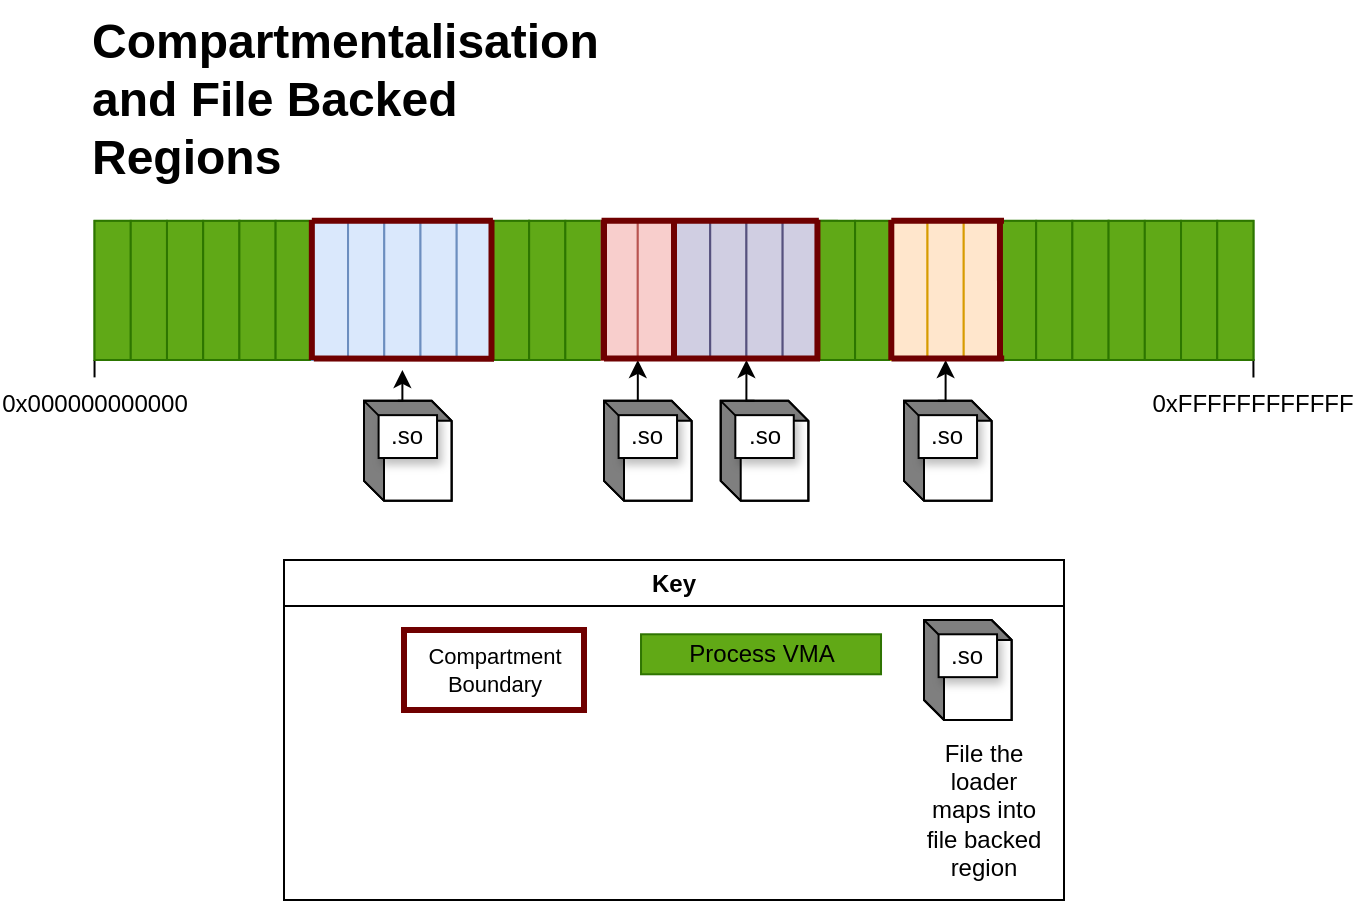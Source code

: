 <mxfile version="26.2.15">
  <diagram name="Page-1" id="o56g5Fyr8evUAqT_ZzkA">
    <mxGraphModel dx="1234" dy="917" grid="1" gridSize="10" guides="1" tooltips="1" connect="1" arrows="1" fold="1" page="1" pageScale="1" pageWidth="1169" pageHeight="827" math="0" shadow="0">
      <root>
        <mxCell id="0" />
        <mxCell id="1" parent="0" />
        <mxCell id="plOoAYpIa059WLNFDd3Z-107" value="" style="group;" parent="1" vertex="1" connectable="0">
          <mxGeometry x="90" y="220" width="670" height="140.43" as="geometry" />
        </mxCell>
        <mxCell id="plOoAYpIa059WLNFDd3Z-2" value="`" style="group;fillColor=#60a917;strokeColor=#2D7600;fontColor=#ffffff;container=0;" parent="plOoAYpIa059WLNFDd3Z-107" vertex="1" connectable="0">
          <mxGeometry x="45.27" y="0.43" width="72.432" height="69.565" as="geometry" />
        </mxCell>
        <mxCell id="plOoAYpIa059WLNFDd3Z-8" value="" style="group;fillColor=#60a917;strokeColor=#2D7600;fontColor=#ffffff;container=0;" parent="plOoAYpIa059WLNFDd3Z-107" vertex="1" connectable="0">
          <mxGeometry x="117.703" y="0.43" width="72.432" height="69.565" as="geometry" />
        </mxCell>
        <mxCell id="plOoAYpIa059WLNFDd3Z-13" value="" style="group;fillColor=#60a917;strokeColor=#2D7600;fontColor=#ffffff;container=0;" parent="plOoAYpIa059WLNFDd3Z-107" vertex="1" connectable="0">
          <mxGeometry x="190.135" y="0.43" width="72.432" height="69.565" as="geometry" />
        </mxCell>
        <mxCell id="plOoAYpIa059WLNFDd3Z-18" value="" style="group;fillColor=#60a917;strokeColor=#2D7600;fontColor=#ffffff;container=0;" parent="plOoAYpIa059WLNFDd3Z-107" vertex="1" connectable="0">
          <mxGeometry x="262.568" y="0.43" width="72.432" height="69.565" as="geometry" />
        </mxCell>
        <mxCell id="plOoAYpIa059WLNFDd3Z-23" value="" style="group;fillColor=#60a917;strokeColor=#2D7600;fontColor=#ffffff;container=0;" parent="plOoAYpIa059WLNFDd3Z-107" vertex="1" connectable="0">
          <mxGeometry x="335.0" y="0.43" width="81.486" height="69.565" as="geometry" />
        </mxCell>
        <mxCell id="plOoAYpIa059WLNFDd3Z-28" value="" style="group;fillColor=#60a917;strokeColor=#2D7600;fontColor=#ffffff;container=0;" parent="plOoAYpIa059WLNFDd3Z-107" vertex="1" connectable="0">
          <mxGeometry x="407.432" y="0.43" width="72.432" height="69.565" as="geometry" />
        </mxCell>
        <mxCell id="plOoAYpIa059WLNFDd3Z-33" value="" style="group;fillColor=#60a917;strokeColor=#2D7600;fontColor=#ffffff;container=0;" parent="plOoAYpIa059WLNFDd3Z-107" vertex="1" connectable="0">
          <mxGeometry x="479.865" y="0.43" width="72.432" height="69.565" as="geometry" />
        </mxCell>
        <mxCell id="plOoAYpIa059WLNFDd3Z-38" value="" style="group;fillColor=#60a917;strokeColor=#2D7600;fontColor=#ffffff;container=0;" parent="plOoAYpIa059WLNFDd3Z-107" vertex="1" connectable="0">
          <mxGeometry x="552.297" y="0.43" width="72.432" height="69.565" as="geometry" />
        </mxCell>
        <mxCell id="plOoAYpIa059WLNFDd3Z-43" value="0x000000000000" style="text;html=1;align=center;verticalAlign=middle;whiteSpace=wrap;rounded=0;container=0;" parent="plOoAYpIa059WLNFDd3Z-107" vertex="1">
          <mxGeometry y="78.691" width="90.541" height="26.087" as="geometry" />
        </mxCell>
        <mxCell id="plOoAYpIa059WLNFDd3Z-44" value="0xFFFFFFFFFFFF" style="text;html=1;align=center;verticalAlign=middle;whiteSpace=wrap;rounded=0;container=0;" parent="plOoAYpIa059WLNFDd3Z-107" vertex="1">
          <mxGeometry x="579.459" y="78.691" width="90.541" height="26.087" as="geometry" />
        </mxCell>
        <mxCell id="plOoAYpIa059WLNFDd3Z-50" style="edgeStyle=orthogonalEdgeStyle;rounded=0;orthogonalLoop=1;jettySize=auto;html=1;exitX=0.75;exitY=1;exitDx=0;exitDy=0;entryX=0.5;entryY=0;entryDx=0;entryDy=0;endArrow=none;startFill=0;" parent="plOoAYpIa059WLNFDd3Z-107" source="plOoAYpIa059WLNFDd3Z-42" target="plOoAYpIa059WLNFDd3Z-44" edge="1">
          <mxGeometry relative="1" as="geometry" />
        </mxCell>
        <mxCell id="plOoAYpIa059WLNFDd3Z-3" style="edgeStyle=orthogonalEdgeStyle;rounded=0;orthogonalLoop=1;jettySize=auto;html=1;exitX=0;exitY=1;exitDx=0;exitDy=0;strokeColor=default;endArrow=none;startFill=0;" parent="plOoAYpIa059WLNFDd3Z-107" source="plOoAYpIa059WLNFDd3Z-4" edge="1">
          <mxGeometry relative="1" as="geometry">
            <mxPoint x="45.27" y="78.691" as="targetPoint" />
          </mxGeometry>
        </mxCell>
        <mxCell id="plOoAYpIa059WLNFDd3Z-4" value="" style="rounded=0;whiteSpace=wrap;html=1;fillColor=#60a917;strokeColor=#2D7600;fontColor=#ffffff;container=0;" parent="plOoAYpIa059WLNFDd3Z-107" vertex="1">
          <mxGeometry x="45.27" y="0.43" width="18.108" height="69.565" as="geometry" />
        </mxCell>
        <mxCell id="plOoAYpIa059WLNFDd3Z-5" value="" style="rounded=0;whiteSpace=wrap;html=1;fillColor=#60a917;strokeColor=#2D7600;fontColor=#ffffff;container=0;" parent="plOoAYpIa059WLNFDd3Z-107" vertex="1">
          <mxGeometry x="63.378" y="0.43" width="18.108" height="69.565" as="geometry" />
        </mxCell>
        <mxCell id="plOoAYpIa059WLNFDd3Z-6" value="" style="rounded=0;whiteSpace=wrap;html=1;fillColor=#60a917;strokeColor=#2D7600;fontColor=#ffffff;container=0;" parent="plOoAYpIa059WLNFDd3Z-107" vertex="1">
          <mxGeometry x="81.486" y="0.43" width="18.108" height="69.565" as="geometry" />
        </mxCell>
        <mxCell id="plOoAYpIa059WLNFDd3Z-7" value="" style="rounded=0;whiteSpace=wrap;html=1;fillColor=#60a917;strokeColor=#2D7600;fontColor=#ffffff;container=0;" parent="plOoAYpIa059WLNFDd3Z-107" vertex="1">
          <mxGeometry x="99.595" y="0.43" width="18.108" height="69.565" as="geometry" />
        </mxCell>
        <mxCell id="plOoAYpIa059WLNFDd3Z-9" value="" style="rounded=0;whiteSpace=wrap;html=1;fillColor=#60a917;strokeColor=#2D7600;fontColor=#ffffff;container=0;" parent="plOoAYpIa059WLNFDd3Z-107" vertex="1">
          <mxGeometry x="117.703" y="0.43" width="18.108" height="69.565" as="geometry" />
        </mxCell>
        <mxCell id="plOoAYpIa059WLNFDd3Z-10" value="" style="rounded=0;whiteSpace=wrap;html=1;fillColor=#60a917;strokeColor=#2D7600;fontColor=#ffffff;container=0;" parent="plOoAYpIa059WLNFDd3Z-107" vertex="1">
          <mxGeometry x="135.811" y="0.43" width="18.108" height="69.565" as="geometry" />
        </mxCell>
        <mxCell id="plOoAYpIa059WLNFDd3Z-11" value="" style="rounded=0;whiteSpace=wrap;html=1;fillColor=#dae8fc;strokeColor=#6c8ebf;container=0;perimeterSpacing=5;" parent="plOoAYpIa059WLNFDd3Z-107" vertex="1">
          <mxGeometry x="153.919" y="0.43" width="18.108" height="69.565" as="geometry" />
        </mxCell>
        <mxCell id="plOoAYpIa059WLNFDd3Z-12" value="" style="rounded=0;whiteSpace=wrap;html=1;fillColor=#dae8fc;strokeColor=#6c8ebf;container=0;perimeterSpacing=5;" parent="plOoAYpIa059WLNFDd3Z-107" vertex="1">
          <mxGeometry x="172.027" y="0.43" width="18.108" height="69.565" as="geometry" />
        </mxCell>
        <mxCell id="plOoAYpIa059WLNFDd3Z-14" value="" style="rounded=0;whiteSpace=wrap;html=1;fillColor=#dae8fc;strokeColor=#6c8ebf;container=0;perimeterSpacing=5;" parent="plOoAYpIa059WLNFDd3Z-107" vertex="1">
          <mxGeometry x="190.135" y="0.43" width="18.108" height="69.565" as="geometry" />
        </mxCell>
        <mxCell id="plOoAYpIa059WLNFDd3Z-15" value="" style="rounded=0;whiteSpace=wrap;html=1;fillColor=#dae8fc;strokeColor=#6c8ebf;container=0;perimeterSpacing=5;" parent="plOoAYpIa059WLNFDd3Z-107" vertex="1">
          <mxGeometry x="208.243" y="0.43" width="18.108" height="69.565" as="geometry" />
        </mxCell>
        <mxCell id="plOoAYpIa059WLNFDd3Z-16" value="" style="rounded=0;whiteSpace=wrap;html=1;fillColor=#dae8fc;strokeColor=#6c8ebf;container=0;perimeterSpacing=5;" parent="plOoAYpIa059WLNFDd3Z-107" vertex="1">
          <mxGeometry x="226.351" y="0.43" width="18.108" height="69.565" as="geometry" />
        </mxCell>
        <mxCell id="plOoAYpIa059WLNFDd3Z-17" value="" style="rounded=0;whiteSpace=wrap;html=1;fillColor=#60a917;strokeColor=#2D7600;fontColor=#ffffff;container=0;" parent="plOoAYpIa059WLNFDd3Z-107" vertex="1">
          <mxGeometry x="244.459" y="0.43" width="18.108" height="69.565" as="geometry" />
        </mxCell>
        <mxCell id="plOoAYpIa059WLNFDd3Z-19" value="" style="rounded=0;whiteSpace=wrap;html=1;fillColor=#60a917;strokeColor=#2D7600;fontColor=#ffffff;container=0;" parent="plOoAYpIa059WLNFDd3Z-107" vertex="1">
          <mxGeometry x="262.568" y="0.43" width="18.108" height="69.565" as="geometry" />
        </mxCell>
        <mxCell id="plOoAYpIa059WLNFDd3Z-20" value="" style="rounded=0;whiteSpace=wrap;html=1;fillColor=#60a917;strokeColor=#2D7600;fontColor=#ffffff;container=0;" parent="plOoAYpIa059WLNFDd3Z-107" vertex="1">
          <mxGeometry x="280.676" y="0.43" width="18.108" height="69.565" as="geometry" />
        </mxCell>
        <mxCell id="plOoAYpIa059WLNFDd3Z-21" value="" style="rounded=0;whiteSpace=wrap;html=1;fillColor=#f8cecc;strokeColor=#b85450;container=0;" parent="plOoAYpIa059WLNFDd3Z-107" vertex="1">
          <mxGeometry x="298.784" y="0.43" width="18.108" height="69.565" as="geometry" />
        </mxCell>
        <mxCell id="plOoAYpIa059WLNFDd3Z-22" value="" style="rounded=0;whiteSpace=wrap;html=1;fillColor=#f8cecc;strokeColor=#b85450;container=0;" parent="plOoAYpIa059WLNFDd3Z-107" vertex="1">
          <mxGeometry x="316.892" y="0.43" width="18.108" height="69.565" as="geometry" />
        </mxCell>
        <mxCell id="plOoAYpIa059WLNFDd3Z-24" value="" style="rounded=0;whiteSpace=wrap;html=1;fillColor=#d0cee2;strokeColor=#56517e;container=0;" parent="plOoAYpIa059WLNFDd3Z-107" vertex="1">
          <mxGeometry x="335.0" y="0.43" width="18.108" height="69.565" as="geometry" />
        </mxCell>
        <mxCell id="plOoAYpIa059WLNFDd3Z-25" value="" style="rounded=0;whiteSpace=wrap;html=1;fillColor=#d0cee2;strokeColor=#56517e;container=0;" parent="plOoAYpIa059WLNFDd3Z-107" vertex="1">
          <mxGeometry x="353.108" y="0.43" width="18.108" height="69.565" as="geometry" />
        </mxCell>
        <mxCell id="plOoAYpIa059WLNFDd3Z-26" value="" style="rounded=0;whiteSpace=wrap;html=1;fillColor=#d0cee2;strokeColor=#56517e;container=0;" parent="plOoAYpIa059WLNFDd3Z-107" vertex="1">
          <mxGeometry x="371.216" y="0.43" width="18.108" height="69.565" as="geometry" />
        </mxCell>
        <mxCell id="plOoAYpIa059WLNFDd3Z-27" value="" style="rounded=0;whiteSpace=wrap;html=1;fillColor=#d0cee2;strokeColor=#56517e;container=0;" parent="plOoAYpIa059WLNFDd3Z-107" vertex="1">
          <mxGeometry x="389.324" y="0.43" width="18.108" height="69.565" as="geometry" />
        </mxCell>
        <mxCell id="plOoAYpIa059WLNFDd3Z-29" value="" style="rounded=0;whiteSpace=wrap;html=1;fillColor=#60a917;strokeColor=#2D7600;fontColor=#ffffff;container=0;" parent="plOoAYpIa059WLNFDd3Z-107" vertex="1">
          <mxGeometry x="407.432" y="0.43" width="18.108" height="69.565" as="geometry" />
        </mxCell>
        <mxCell id="plOoAYpIa059WLNFDd3Z-30" value="" style="rounded=0;whiteSpace=wrap;html=1;fillColor=#60a917;strokeColor=#2D7600;fontColor=#ffffff;container=0;" parent="plOoAYpIa059WLNFDd3Z-107" vertex="1">
          <mxGeometry x="425.541" y="0.43" width="18.108" height="69.565" as="geometry" />
        </mxCell>
        <mxCell id="plOoAYpIa059WLNFDd3Z-31" value="" style="rounded=0;whiteSpace=wrap;html=1;fillColor=#ffe6cc;strokeColor=#d79b00;container=0;" parent="plOoAYpIa059WLNFDd3Z-107" vertex="1">
          <mxGeometry x="443.649" y="0.43" width="18.108" height="69.565" as="geometry" />
        </mxCell>
        <mxCell id="plOoAYpIa059WLNFDd3Z-32" value="" style="rounded=0;whiteSpace=wrap;html=1;fillColor=#ffe6cc;strokeColor=#d79b00;container=0;" parent="plOoAYpIa059WLNFDd3Z-107" vertex="1">
          <mxGeometry x="461.757" y="0.43" width="18.108" height="69.565" as="geometry" />
        </mxCell>
        <mxCell id="plOoAYpIa059WLNFDd3Z-34" value="" style="rounded=0;whiteSpace=wrap;html=1;fillColor=#ffe6cc;strokeColor=#d79b00;container=0;" parent="plOoAYpIa059WLNFDd3Z-107" vertex="1">
          <mxGeometry x="479.865" y="0.43" width="18.108" height="69.565" as="geometry" />
        </mxCell>
        <mxCell id="plOoAYpIa059WLNFDd3Z-35" value="" style="rounded=0;whiteSpace=wrap;html=1;fillColor=#60a917;strokeColor=#2D7600;fontColor=#ffffff;container=0;" parent="plOoAYpIa059WLNFDd3Z-107" vertex="1">
          <mxGeometry x="497.973" y="0.43" width="18.108" height="69.565" as="geometry" />
        </mxCell>
        <mxCell id="plOoAYpIa059WLNFDd3Z-36" value="" style="rounded=0;whiteSpace=wrap;html=1;fillColor=#60a917;strokeColor=#2D7600;fontColor=#ffffff;container=0;" parent="plOoAYpIa059WLNFDd3Z-107" vertex="1">
          <mxGeometry x="516.081" y="0.43" width="18.108" height="69.565" as="geometry" />
        </mxCell>
        <mxCell id="plOoAYpIa059WLNFDd3Z-37" value="" style="rounded=0;whiteSpace=wrap;html=1;fillColor=#60a917;strokeColor=#2D7600;fontColor=#ffffff;container=0;" parent="plOoAYpIa059WLNFDd3Z-107" vertex="1">
          <mxGeometry x="534.189" y="0.43" width="18.108" height="69.565" as="geometry" />
        </mxCell>
        <mxCell id="plOoAYpIa059WLNFDd3Z-39" value="" style="rounded=0;whiteSpace=wrap;html=1;fillColor=#60a917;strokeColor=#2D7600;fontColor=#ffffff;container=0;" parent="plOoAYpIa059WLNFDd3Z-107" vertex="1">
          <mxGeometry x="552.297" y="0.43" width="18.108" height="69.565" as="geometry" />
        </mxCell>
        <mxCell id="plOoAYpIa059WLNFDd3Z-40" value="" style="rounded=0;whiteSpace=wrap;html=1;fillColor=#60a917;strokeColor=#2D7600;fontColor=#ffffff;container=0;" parent="plOoAYpIa059WLNFDd3Z-107" vertex="1">
          <mxGeometry x="570.405" y="0.43" width="18.108" height="69.565" as="geometry" />
        </mxCell>
        <mxCell id="plOoAYpIa059WLNFDd3Z-41" value="" style="rounded=0;whiteSpace=wrap;html=1;fillColor=#60a917;strokeColor=#2D7600;fontColor=#ffffff;container=0;" parent="plOoAYpIa059WLNFDd3Z-107" vertex="1">
          <mxGeometry x="588.514" y="0.43" width="18.108" height="69.565" as="geometry" />
        </mxCell>
        <mxCell id="plOoAYpIa059WLNFDd3Z-42" value="" style="rounded=0;whiteSpace=wrap;html=1;fillColor=#60a917;strokeColor=#2D7600;fontColor=#ffffff;container=0;" parent="plOoAYpIa059WLNFDd3Z-107" vertex="1">
          <mxGeometry x="606.622" y="0.43" width="18.108" height="69.565" as="geometry" />
        </mxCell>
        <mxCell id="plOoAYpIa059WLNFDd3Z-55" value="" style="group;" parent="plOoAYpIa059WLNFDd3Z-107" vertex="1" connectable="0">
          <mxGeometry x="358.36" y="90.43" width="43.83" height="50" as="geometry" />
        </mxCell>
        <mxCell id="plOoAYpIa059WLNFDd3Z-46" value="" style="html=1;dashed=0;whiteSpace=wrap;shape=mxgraph.dfd.externalEntity;container=0;" parent="plOoAYpIa059WLNFDd3Z-55" vertex="1">
          <mxGeometry width="43.83" height="50.0" as="geometry" />
        </mxCell>
        <mxCell id="plOoAYpIa059WLNFDd3Z-47" value=".so" style="html=1;dashed=0;whiteSpace=wrap;shadow=1;container=0;movable=1;resizable=1;rotatable=1;deletable=1;editable=1;locked=0;connectable=1;" parent="plOoAYpIa059WLNFDd3Z-55" vertex="1">
          <mxGeometry x="7.305" y="7.143" width="29.22" height="21.429" as="geometry" />
        </mxCell>
        <mxCell id="plOoAYpIa059WLNFDd3Z-56" value="" style="group;" parent="plOoAYpIa059WLNFDd3Z-107" vertex="1" connectable="0">
          <mxGeometry x="300" y="90.43" width="43.83" height="50" as="geometry" />
        </mxCell>
        <mxCell id="plOoAYpIa059WLNFDd3Z-57" value="" style="html=1;dashed=0;whiteSpace=wrap;shape=mxgraph.dfd.externalEntity;container=0;" parent="plOoAYpIa059WLNFDd3Z-56" vertex="1">
          <mxGeometry width="43.83" height="50.0" as="geometry" />
        </mxCell>
        <mxCell id="plOoAYpIa059WLNFDd3Z-58" value=".so" style="html=1;dashed=0;whiteSpace=wrap;shadow=1;container=0;movable=1;resizable=1;rotatable=1;deletable=1;editable=1;locked=0;connectable=1;" parent="plOoAYpIa059WLNFDd3Z-56" vertex="1">
          <mxGeometry x="7.305" y="7.143" width="29.22" height="21.429" as="geometry" />
        </mxCell>
        <mxCell id="plOoAYpIa059WLNFDd3Z-59" value="" style="group;" parent="plOoAYpIa059WLNFDd3Z-107" vertex="1" connectable="0">
          <mxGeometry x="450" y="90.43" width="43.83" height="50" as="geometry" />
        </mxCell>
        <mxCell id="plOoAYpIa059WLNFDd3Z-60" value="" style="html=1;dashed=0;whiteSpace=wrap;shape=mxgraph.dfd.externalEntity;container=0;" parent="plOoAYpIa059WLNFDd3Z-59" vertex="1">
          <mxGeometry width="43.83" height="50.0" as="geometry" />
        </mxCell>
        <mxCell id="plOoAYpIa059WLNFDd3Z-61" value=".so" style="html=1;dashed=0;whiteSpace=wrap;shadow=1;container=0;movable=1;resizable=1;rotatable=1;deletable=1;editable=1;locked=0;connectable=1;" parent="plOoAYpIa059WLNFDd3Z-59" vertex="1">
          <mxGeometry x="7.305" y="7.143" width="29.22" height="21.429" as="geometry" />
        </mxCell>
        <mxCell id="plOoAYpIa059WLNFDd3Z-62" value="" style="group;" parent="plOoAYpIa059WLNFDd3Z-107" vertex="1" connectable="0">
          <mxGeometry x="180" y="90.43" width="43.83" height="50" as="geometry" />
        </mxCell>
        <mxCell id="plOoAYpIa059WLNFDd3Z-63" value="" style="html=1;dashed=0;whiteSpace=wrap;shape=mxgraph.dfd.externalEntity;container=0;" parent="plOoAYpIa059WLNFDd3Z-62" vertex="1">
          <mxGeometry width="43.83" height="50.0" as="geometry" />
        </mxCell>
        <mxCell id="plOoAYpIa059WLNFDd3Z-64" value=".so" style="html=1;dashed=0;whiteSpace=wrap;shadow=1;container=0;movable=1;resizable=1;rotatable=1;deletable=1;editable=1;locked=0;connectable=1;" parent="plOoAYpIa059WLNFDd3Z-62" vertex="1">
          <mxGeometry x="7.305" y="7.143" width="29.22" height="21.429" as="geometry" />
        </mxCell>
        <mxCell id="plOoAYpIa059WLNFDd3Z-75" style="edgeStyle=orthogonalEdgeStyle;rounded=0;orthogonalLoop=1;jettySize=auto;html=1;exitX=0;exitY=0;exitDx=16.915;exitDy=0;exitPerimeter=0;entryX=0.5;entryY=1;entryDx=0;entryDy=0;" parent="plOoAYpIa059WLNFDd3Z-107" source="plOoAYpIa059WLNFDd3Z-63" target="plOoAYpIa059WLNFDd3Z-14" edge="1">
          <mxGeometry relative="1" as="geometry" />
        </mxCell>
        <mxCell id="plOoAYpIa059WLNFDd3Z-76" style="edgeStyle=orthogonalEdgeStyle;rounded=0;orthogonalLoop=1;jettySize=auto;html=1;exitX=0;exitY=0;exitDx=16.915;exitDy=0;exitPerimeter=0;entryX=0;entryY=1;entryDx=0;entryDy=0;" parent="plOoAYpIa059WLNFDd3Z-107" source="plOoAYpIa059WLNFDd3Z-57" target="plOoAYpIa059WLNFDd3Z-22" edge="1">
          <mxGeometry relative="1" as="geometry" />
        </mxCell>
        <mxCell id="plOoAYpIa059WLNFDd3Z-77" style="edgeStyle=orthogonalEdgeStyle;rounded=0;orthogonalLoop=1;jettySize=auto;html=1;exitX=0;exitY=0;exitDx=16.915;exitDy=0;exitPerimeter=0;entryX=0;entryY=1;entryDx=0;entryDy=0;" parent="plOoAYpIa059WLNFDd3Z-107" source="plOoAYpIa059WLNFDd3Z-46" target="plOoAYpIa059WLNFDd3Z-26" edge="1">
          <mxGeometry relative="1" as="geometry" />
        </mxCell>
        <mxCell id="plOoAYpIa059WLNFDd3Z-78" style="edgeStyle=orthogonalEdgeStyle;rounded=0;orthogonalLoop=1;jettySize=auto;html=1;exitX=0;exitY=0;exitDx=16.915;exitDy=0;exitPerimeter=0;entryX=0.5;entryY=1;entryDx=0;entryDy=0;" parent="plOoAYpIa059WLNFDd3Z-107" source="plOoAYpIa059WLNFDd3Z-60" target="plOoAYpIa059WLNFDd3Z-32" edge="1">
          <mxGeometry relative="1" as="geometry" />
        </mxCell>
        <mxCell id="plOoAYpIa059WLNFDd3Z-79" value="" style="html=1;rounded=0;fillColor=#a20025;strokeColor=#6F0000;strokeWidth=3;endArrow=none;startFill=0;entryX=0;entryY=0;entryDx=0;entryDy=0;exitX=1;exitY=0;exitDx=0;exitDy=0;" parent="plOoAYpIa059WLNFDd3Z-107" source="plOoAYpIa059WLNFDd3Z-10" target="plOoAYpIa059WLNFDd3Z-17" edge="1">
          <mxGeometry width="100" relative="1" as="geometry">
            <mxPoint x="160" y="0.43" as="sourcePoint" />
            <mxPoint x="240" y="-0.57" as="targetPoint" />
          </mxGeometry>
        </mxCell>
        <mxCell id="plOoAYpIa059WLNFDd3Z-80" value="" style="html=1;rounded=0;fillColor=#a20025;strokeColor=#6F0000;strokeWidth=3;endArrow=none;startFill=0;exitX=1;exitY=0;exitDx=0;exitDy=0;" parent="plOoAYpIa059WLNFDd3Z-107" edge="1">
          <mxGeometry width="100" relative="1" as="geometry">
            <mxPoint x="154.92" y="69.28" as="sourcePoint" />
            <mxPoint x="245" y="69.43" as="targetPoint" />
          </mxGeometry>
        </mxCell>
        <mxCell id="plOoAYpIa059WLNFDd3Z-81" value="" style="html=1;rounded=0;fillColor=#a20025;strokeColor=#6F0000;strokeWidth=3;endArrow=none;startFill=0;entryX=1;entryY=0;entryDx=0;entryDy=0;exitX=0;exitY=0;exitDx=0;exitDy=0;" parent="plOoAYpIa059WLNFDd3Z-107" source="plOoAYpIa059WLNFDd3Z-21" target="plOoAYpIa059WLNFDd3Z-27" edge="1">
          <mxGeometry width="100" relative="1" as="geometry">
            <mxPoint x="298.78" y="0.43" as="sourcePoint" />
            <mxPoint x="388.78" y="0.43" as="targetPoint" />
          </mxGeometry>
        </mxCell>
        <mxCell id="plOoAYpIa059WLNFDd3Z-83" value="" style="html=1;rounded=0;fillColor=#a20025;strokeColor=#6F0000;strokeWidth=3;endArrow=none;startFill=0;entryX=1;entryY=0;entryDx=0;entryDy=0;exitX=0;exitY=0;exitDx=0;exitDy=0;" parent="plOoAYpIa059WLNFDd3Z-107" edge="1">
          <mxGeometry width="100" relative="1" as="geometry">
            <mxPoint x="300" y="69.28" as="sourcePoint" />
            <mxPoint x="408" y="69.28" as="targetPoint" />
          </mxGeometry>
        </mxCell>
        <mxCell id="plOoAYpIa059WLNFDd3Z-84" value="" style="html=1;rounded=0;fillColor=#a20025;strokeColor=#6F0000;strokeWidth=3;endArrow=none;startFill=0;exitX=0;exitY=0;exitDx=0;exitDy=0;" parent="plOoAYpIa059WLNFDd3Z-107" edge="1">
          <mxGeometry width="100" relative="1" as="geometry">
            <mxPoint x="443.65" y="0.43" as="sourcePoint" />
            <mxPoint x="500" y="0.43" as="targetPoint" />
          </mxGeometry>
        </mxCell>
        <mxCell id="plOoAYpIa059WLNFDd3Z-85" value="" style="html=1;rounded=0;fillColor=#a20025;strokeColor=#6F0000;strokeWidth=3;endArrow=none;startFill=0;exitX=0;exitY=0;exitDx=0;exitDy=0;" parent="plOoAYpIa059WLNFDd3Z-107" edge="1">
          <mxGeometry width="100" relative="1" as="geometry">
            <mxPoint x="443.74" y="69.28" as="sourcePoint" />
            <mxPoint x="500.09" y="69.28" as="targetPoint" />
          </mxGeometry>
        </mxCell>
        <mxCell id="plOoAYpIa059WLNFDd3Z-86" value="" style="html=1;rounded=0;fillColor=#a20025;strokeColor=#6F0000;strokeWidth=3;endArrow=none;startFill=0;entryX=0;entryY=0;entryDx=0;entryDy=0;" parent="plOoAYpIa059WLNFDd3Z-107" target="plOoAYpIa059WLNFDd3Z-35" edge="1">
          <mxGeometry width="100" relative="1" as="geometry">
            <mxPoint x="498" y="70.43" as="sourcePoint" />
            <mxPoint x="520" y="20.43" as="targetPoint" />
          </mxGeometry>
        </mxCell>
        <mxCell id="plOoAYpIa059WLNFDd3Z-87" value="" style="html=1;rounded=0;fillColor=#a20025;strokeColor=#6F0000;strokeWidth=3;endArrow=none;startFill=0;entryX=0;entryY=0;entryDx=0;entryDy=0;" parent="plOoAYpIa059WLNFDd3Z-107" edge="1">
          <mxGeometry width="100" relative="1" as="geometry">
            <mxPoint x="443.65" y="70" as="sourcePoint" />
            <mxPoint x="443.65" as="targetPoint" />
          </mxGeometry>
        </mxCell>
        <mxCell id="plOoAYpIa059WLNFDd3Z-88" value="" style="html=1;rounded=0;fillColor=#a20025;strokeColor=#6F0000;strokeWidth=3;endArrow=none;startFill=0;entryX=0;entryY=0;entryDx=0;entryDy=0;" parent="plOoAYpIa059WLNFDd3Z-107" edge="1">
          <mxGeometry width="100" relative="1" as="geometry">
            <mxPoint x="406.72" y="70" as="sourcePoint" />
            <mxPoint x="406.72" as="targetPoint" />
          </mxGeometry>
        </mxCell>
        <mxCell id="plOoAYpIa059WLNFDd3Z-89" value="" style="html=1;rounded=0;fillColor=#a20025;strokeColor=#6F0000;strokeWidth=3;endArrow=none;startFill=0;entryX=0;entryY=0;entryDx=0;entryDy=0;" parent="plOoAYpIa059WLNFDd3Z-107" edge="1">
          <mxGeometry width="100" relative="1" as="geometry">
            <mxPoint x="300" y="70" as="sourcePoint" />
            <mxPoint x="300" as="targetPoint" />
          </mxGeometry>
        </mxCell>
        <mxCell id="plOoAYpIa059WLNFDd3Z-90" value="" style="html=1;rounded=0;fillColor=#a20025;strokeColor=#6F0000;strokeWidth=3;endArrow=none;startFill=0;entryX=0;entryY=0;entryDx=0;entryDy=0;" parent="plOoAYpIa059WLNFDd3Z-107" edge="1">
          <mxGeometry width="100" relative="1" as="geometry">
            <mxPoint x="335" y="70.43" as="sourcePoint" />
            <mxPoint x="335" y="0.43" as="targetPoint" />
          </mxGeometry>
        </mxCell>
        <mxCell id="plOoAYpIa059WLNFDd3Z-91" value="" style="html=1;rounded=0;fillColor=#a20025;strokeColor=#6F0000;strokeWidth=3;endArrow=none;startFill=0;entryX=0;entryY=0;entryDx=0;entryDy=0;" parent="plOoAYpIa059WLNFDd3Z-107" edge="1">
          <mxGeometry width="100" relative="1" as="geometry">
            <mxPoint x="243.75" y="70" as="sourcePoint" />
            <mxPoint x="243.75" as="targetPoint" />
          </mxGeometry>
        </mxCell>
        <mxCell id="plOoAYpIa059WLNFDd3Z-92" value="" style="html=1;rounded=0;fillColor=#a20025;strokeColor=#6F0000;strokeWidth=3;endArrow=none;startFill=0;entryX=0;entryY=0;entryDx=0;entryDy=0;" parent="plOoAYpIa059WLNFDd3Z-107" edge="1">
          <mxGeometry width="100" relative="1" as="geometry">
            <mxPoint x="153.92" y="70" as="sourcePoint" />
            <mxPoint x="153.92" as="targetPoint" />
          </mxGeometry>
        </mxCell>
        <mxCell id="plOoAYpIa059WLNFDd3Z-108" value="&lt;h1 style=&quot;margin-top: 0px;&quot;&gt;Compartmentalisation and File Backed Regions&lt;/h1&gt;" style="text;html=1;whiteSpace=wrap;overflow=hidden;rounded=0;" parent="1" vertex="1">
          <mxGeometry x="132" y="110" width="258" height="120" as="geometry" />
        </mxCell>
        <mxCell id="plOoAYpIa059WLNFDd3Z-105" value="Key" style="swimlane;whiteSpace=wrap;html=1;" parent="1" vertex="1">
          <mxGeometry x="230" y="390" width="390" height="170" as="geometry" />
        </mxCell>
        <mxCell id="plOoAYpIa059WLNFDd3Z-101" value="" style="group;" parent="plOoAYpIa059WLNFDd3Z-105" vertex="1" connectable="0">
          <mxGeometry x="320" y="30" width="43.83" height="50" as="geometry" />
        </mxCell>
        <mxCell id="plOoAYpIa059WLNFDd3Z-102" value="" style="html=1;dashed=0;whiteSpace=wrap;shape=mxgraph.dfd.externalEntity;container=0;" parent="plOoAYpIa059WLNFDd3Z-101" vertex="1">
          <mxGeometry width="43.83" height="50.0" as="geometry" />
        </mxCell>
        <mxCell id="plOoAYpIa059WLNFDd3Z-103" value=".so" style="html=1;dashed=0;whiteSpace=wrap;shadow=1;container=0;movable=1;resizable=1;rotatable=1;deletable=1;editable=1;locked=0;connectable=1;" parent="plOoAYpIa059WLNFDd3Z-101" vertex="1">
          <mxGeometry x="7.305" y="7.143" width="29.22" height="21.429" as="geometry" />
        </mxCell>
        <mxCell id="plOoAYpIa059WLNFDd3Z-94" value="Process VMA" style="rounded=0;whiteSpace=wrap;html=1;fillColor=light-dark(#61a916, #1f2f1e);strokeColor=light-dark(#2f7402, #446e2c);" parent="plOoAYpIa059WLNFDd3Z-105" vertex="1">
          <mxGeometry x="178.51" y="37.14" width="120" height="20" as="geometry" />
        </mxCell>
        <mxCell id="plOoAYpIa059WLNFDd3Z-99" value="Compartment&lt;div&gt;Boundary&lt;/div&gt;" style="text;html=1;align=center;verticalAlign=middle;resizable=0;points=[];autosize=1;strokeColor=light-dark(#6f0000, #ededed);fillColor=none;fontSize=11;strokeWidth=3;" parent="plOoAYpIa059WLNFDd3Z-105" vertex="1">
          <mxGeometry x="60" y="35" width="90" height="40" as="geometry" />
        </mxCell>
        <mxCell id="plOoAYpIa059WLNFDd3Z-104" value="File the loader maps into&lt;div&gt;file backed region&lt;/div&gt;" style="text;html=1;align=center;verticalAlign=middle;whiteSpace=wrap;rounded=0;" parent="plOoAYpIa059WLNFDd3Z-105" vertex="1">
          <mxGeometry x="320" y="110" width="60" height="30" as="geometry" />
        </mxCell>
      </root>
    </mxGraphModel>
  </diagram>
</mxfile>
